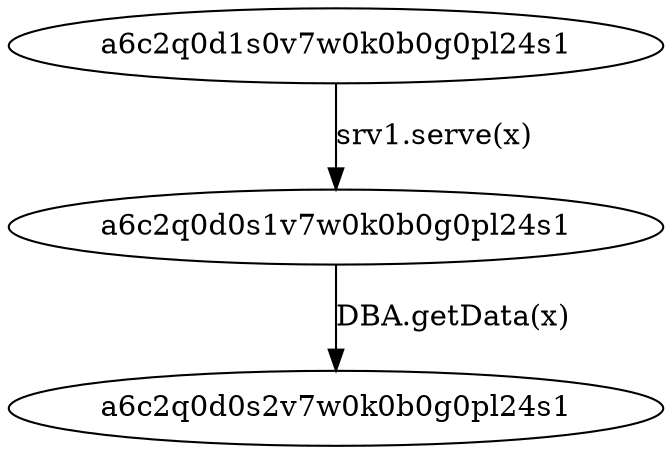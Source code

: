 digraph { 
a6c2q0d1s0v7w0k0b0g0pl24s1->a6c2q0d0s1v7w0k0b0g0pl24s1[label= "srv1.serve(x)"];
a6c2q0d0s1v7w0k0b0g0pl24s1->a6c2q0d0s2v7w0k0b0g0pl24s1[label= "DBA.getData(x)"];

}